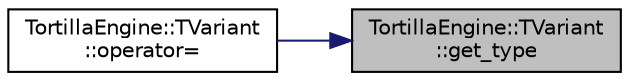 digraph "TortillaEngine::TVariant::get_type"
{
 // LATEX_PDF_SIZE
  edge [fontname="Helvetica",fontsize="10",labelfontname="Helvetica",labelfontsize="10"];
  node [fontname="Helvetica",fontsize="10",shape=record];
  rankdir="RL";
  Node1 [label="TortillaEngine::TVariant\l::get_type",height=0.2,width=0.4,color="black", fillcolor="grey75", style="filled", fontcolor="black",tooltip="Gives the data value type."];
  Node1 -> Node2 [dir="back",color="midnightblue",fontsize="10",style="solid",fontname="Helvetica"];
  Node2 [label="TortillaEngine::TVariant\l::operator=",height=0.2,width=0.4,color="black", fillcolor="white", style="filled",URL="$class_tortilla_engine_1_1_t_variant.html#abdd4399ad75f25f91df300d7ba7350c8",tooltip="Overloading of the = operator to copy the value and type of another variant."];
}
